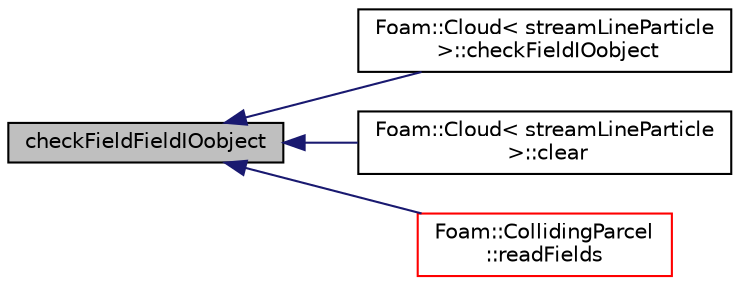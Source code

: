 digraph "checkFieldFieldIOobject"
{
  bgcolor="transparent";
  edge [fontname="Helvetica",fontsize="10",labelfontname="Helvetica",labelfontsize="10"];
  node [fontname="Helvetica",fontsize="10",shape=record];
  rankdir="LR";
  Node242 [label="checkFieldFieldIOobject",height=0.2,width=0.4,color="black", fillcolor="grey75", style="filled", fontcolor="black"];
  Node242 -> Node243 [dir="back",color="midnightblue",fontsize="10",style="solid",fontname="Helvetica"];
  Node243 [label="Foam::Cloud\< streamLineParticle\l \>::checkFieldIOobject",height=0.2,width=0.4,color="black",URL="$a24697.html#a354ac3d5592a996cb2ed69f23e874528",tooltip="Check lagrangian data field. "];
  Node242 -> Node244 [dir="back",color="midnightblue",fontsize="10",style="solid",fontname="Helvetica"];
  Node244 [label="Foam::Cloud\< streamLineParticle\l \>::clear",height=0.2,width=0.4,color="black",URL="$a24697.html#ac8bb3912a3ce86b15842e79d0b421204"];
  Node242 -> Node245 [dir="back",color="midnightblue",fontsize="10",style="solid",fontname="Helvetica"];
  Node245 [label="Foam::CollidingParcel\l::readFields",height=0.2,width=0.4,color="red",URL="$a24981.html#ae1118a08fed2fe58c47d9142f0f131af",tooltip="Read. "];
}
